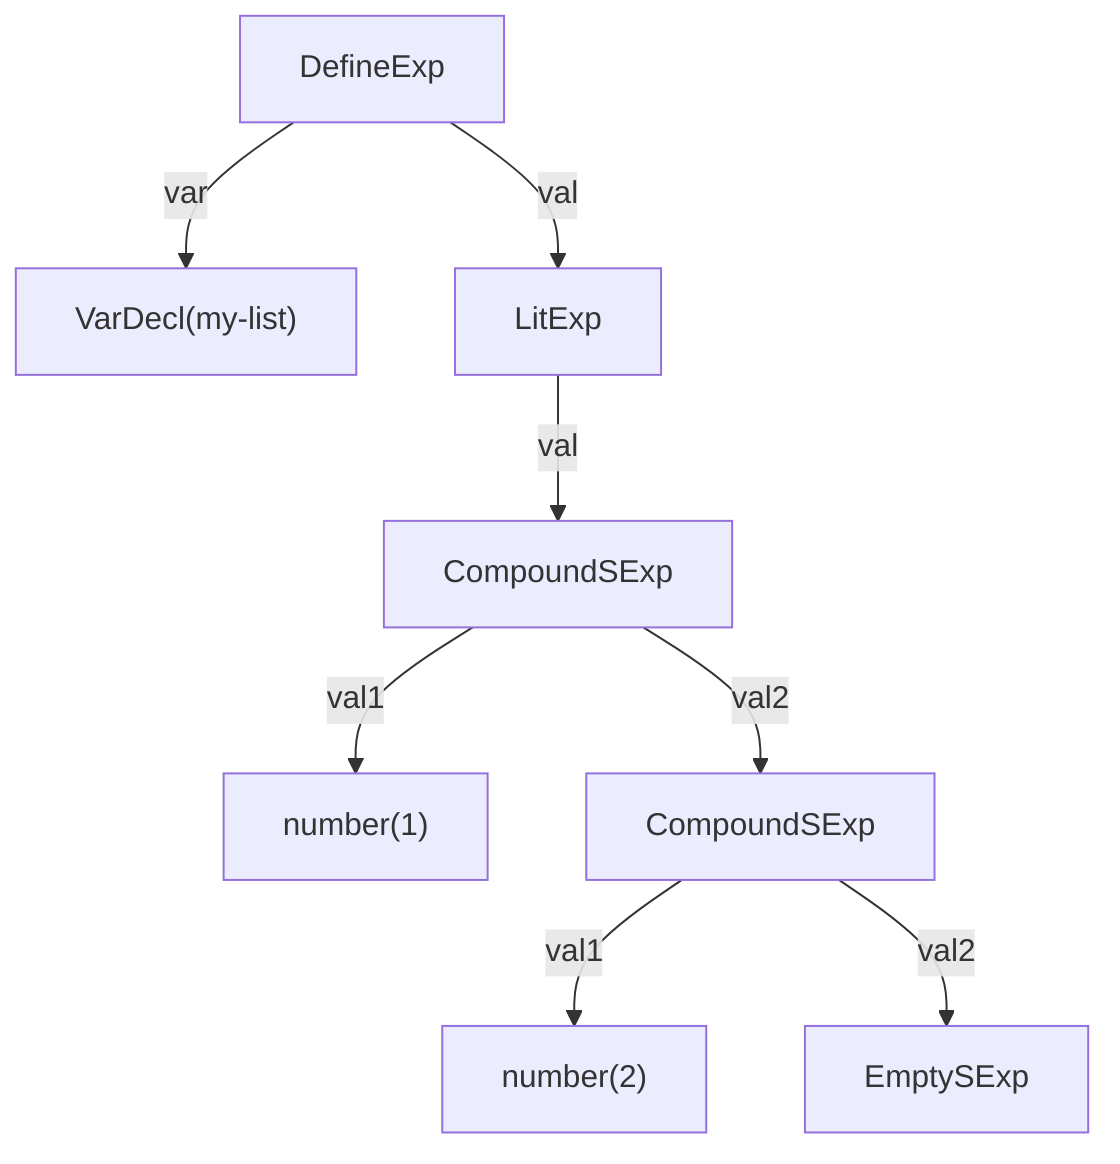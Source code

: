 graph TD
DefineExp_1[DefineExp] -->|var| Var_1["VarDecl(my-list)"]
DefineExp_1 -->|val| LitExp_1[LitExp]
LitExp_1 -->|val| CompoundSExp_1["CompoundSExp"]
CompoundSExp_1 -->|val1| number_1["number(1)"]
CompoundSExp_1 -->|val2| CompoundSExp_2["CompoundSExp"]
CompoundSExp_2 -->|val1| number_2["number(2)"]
CompoundSExp_2 -->|val2| EmptySExp_1["EmptySExp"]